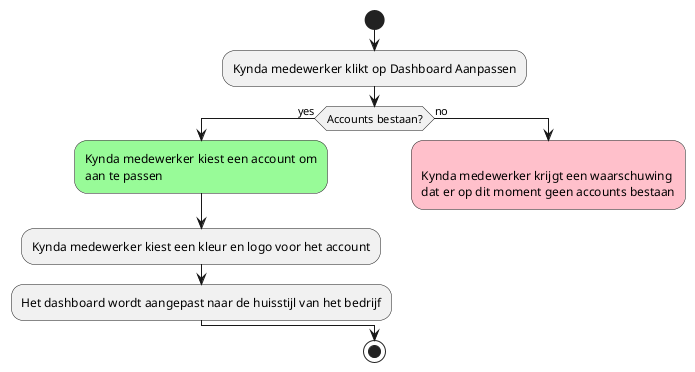 @startuml
start
:Kynda medewerker klikt op Dashboard Aanpassen;
if (Accounts bestaan?) then (yes)
    #palegreen:Kynda medewerker kiest een account om
aan te passen;
    :Kynda medewerker kiest een kleur en logo voor het account;
    :Het dashboard wordt aangepast naar de huisstijl van het bedrijf;
else (no)
    #Pink:
Kynda medewerker krijgt een waarschuwing 
dat er op dit moment geen accounts bestaan;
    kill
endif
stop
@enduml